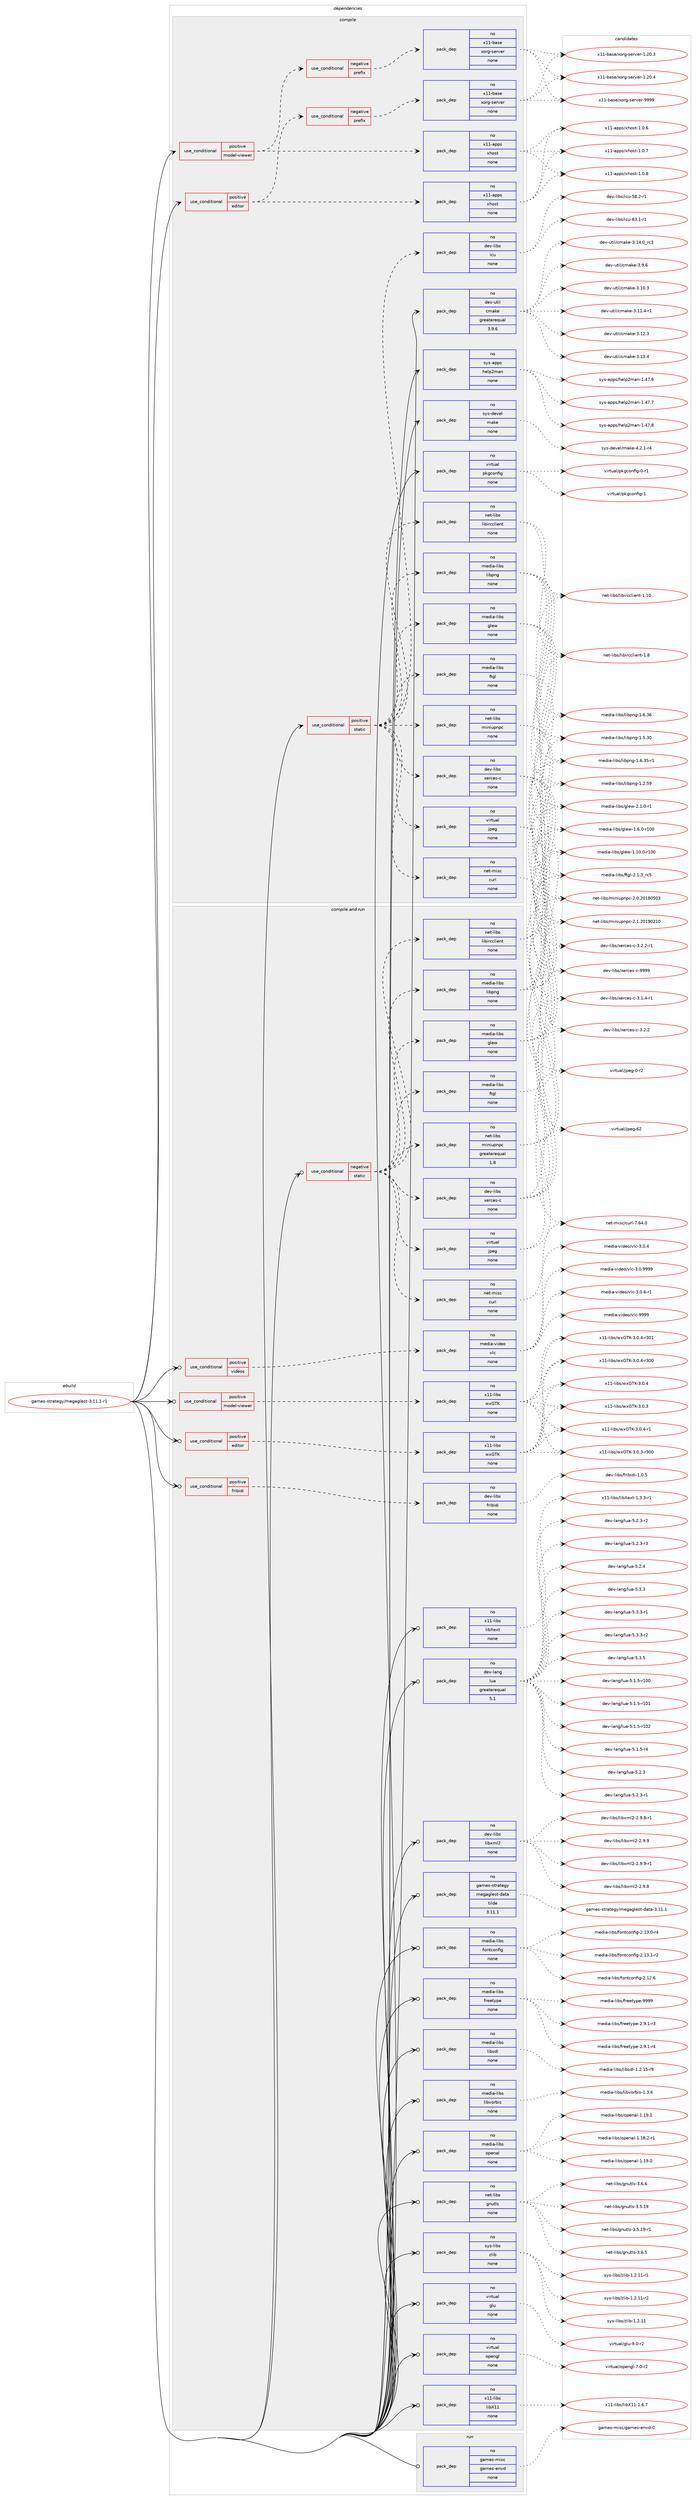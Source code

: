 digraph prolog {

# *************
# Graph options
# *************

newrank=true;
concentrate=true;
compound=true;
graph [rankdir=LR,fontname=Helvetica,fontsize=10,ranksep=1.5];#, ranksep=2.5, nodesep=0.2];
edge  [arrowhead=vee];
node  [fontname=Helvetica,fontsize=10];

# **********
# The ebuild
# **********

subgraph cluster_leftcol {
color=gray;
rank=same;
label=<<i>ebuild</i>>;
id [label="games-strategy/megaglest-3.11.1-r1", color=red, width=4, href="../games-strategy/megaglest-3.11.1-r1.svg"];
}

# ****************
# The dependencies
# ****************

subgraph cluster_midcol {
color=gray;
label=<<i>dependencies</i>>;
subgraph cluster_compile {
fillcolor="#eeeeee";
style=filled;
label=<<i>compile</i>>;
subgraph cond427235 {
dependency1561581 [label=<<TABLE BORDER="0" CELLBORDER="1" CELLSPACING="0" CELLPADDING="4"><TR><TD ROWSPAN="3" CELLPADDING="10">use_conditional</TD></TR><TR><TD>positive</TD></TR><TR><TD>editor</TD></TR></TABLE>>, shape=none, color=red];
subgraph cond427236 {
dependency1561582 [label=<<TABLE BORDER="0" CELLBORDER="1" CELLSPACING="0" CELLPADDING="4"><TR><TD ROWSPAN="3" CELLPADDING="10">use_conditional</TD></TR><TR><TD>negative</TD></TR><TR><TD>prefix</TD></TR></TABLE>>, shape=none, color=red];
subgraph pack1110245 {
dependency1561583 [label=<<TABLE BORDER="0" CELLBORDER="1" CELLSPACING="0" CELLPADDING="4" WIDTH="220"><TR><TD ROWSPAN="6" CELLPADDING="30">pack_dep</TD></TR><TR><TD WIDTH="110">no</TD></TR><TR><TD>x11-base</TD></TR><TR><TD>xorg-server</TD></TR><TR><TD>none</TD></TR><TR><TD></TD></TR></TABLE>>, shape=none, color=blue];
}
dependency1561582:e -> dependency1561583:w [weight=20,style="dashed",arrowhead="vee"];
}
dependency1561581:e -> dependency1561582:w [weight=20,style="dashed",arrowhead="vee"];
subgraph pack1110246 {
dependency1561584 [label=<<TABLE BORDER="0" CELLBORDER="1" CELLSPACING="0" CELLPADDING="4" WIDTH="220"><TR><TD ROWSPAN="6" CELLPADDING="30">pack_dep</TD></TR><TR><TD WIDTH="110">no</TD></TR><TR><TD>x11-apps</TD></TR><TR><TD>xhost</TD></TR><TR><TD>none</TD></TR><TR><TD></TD></TR></TABLE>>, shape=none, color=blue];
}
dependency1561581:e -> dependency1561584:w [weight=20,style="dashed",arrowhead="vee"];
}
id:e -> dependency1561581:w [weight=20,style="solid",arrowhead="vee"];
subgraph cond427237 {
dependency1561585 [label=<<TABLE BORDER="0" CELLBORDER="1" CELLSPACING="0" CELLPADDING="4"><TR><TD ROWSPAN="3" CELLPADDING="10">use_conditional</TD></TR><TR><TD>positive</TD></TR><TR><TD>model-viewer</TD></TR></TABLE>>, shape=none, color=red];
subgraph cond427238 {
dependency1561586 [label=<<TABLE BORDER="0" CELLBORDER="1" CELLSPACING="0" CELLPADDING="4"><TR><TD ROWSPAN="3" CELLPADDING="10">use_conditional</TD></TR><TR><TD>negative</TD></TR><TR><TD>prefix</TD></TR></TABLE>>, shape=none, color=red];
subgraph pack1110247 {
dependency1561587 [label=<<TABLE BORDER="0" CELLBORDER="1" CELLSPACING="0" CELLPADDING="4" WIDTH="220"><TR><TD ROWSPAN="6" CELLPADDING="30">pack_dep</TD></TR><TR><TD WIDTH="110">no</TD></TR><TR><TD>x11-base</TD></TR><TR><TD>xorg-server</TD></TR><TR><TD>none</TD></TR><TR><TD></TD></TR></TABLE>>, shape=none, color=blue];
}
dependency1561586:e -> dependency1561587:w [weight=20,style="dashed",arrowhead="vee"];
}
dependency1561585:e -> dependency1561586:w [weight=20,style="dashed",arrowhead="vee"];
subgraph pack1110248 {
dependency1561588 [label=<<TABLE BORDER="0" CELLBORDER="1" CELLSPACING="0" CELLPADDING="4" WIDTH="220"><TR><TD ROWSPAN="6" CELLPADDING="30">pack_dep</TD></TR><TR><TD WIDTH="110">no</TD></TR><TR><TD>x11-apps</TD></TR><TR><TD>xhost</TD></TR><TR><TD>none</TD></TR><TR><TD></TD></TR></TABLE>>, shape=none, color=blue];
}
dependency1561585:e -> dependency1561588:w [weight=20,style="dashed",arrowhead="vee"];
}
id:e -> dependency1561585:w [weight=20,style="solid",arrowhead="vee"];
subgraph cond427239 {
dependency1561589 [label=<<TABLE BORDER="0" CELLBORDER="1" CELLSPACING="0" CELLPADDING="4"><TR><TD ROWSPAN="3" CELLPADDING="10">use_conditional</TD></TR><TR><TD>positive</TD></TR><TR><TD>static</TD></TR></TABLE>>, shape=none, color=red];
subgraph pack1110249 {
dependency1561590 [label=<<TABLE BORDER="0" CELLBORDER="1" CELLSPACING="0" CELLPADDING="4" WIDTH="220"><TR><TD ROWSPAN="6" CELLPADDING="30">pack_dep</TD></TR><TR><TD WIDTH="110">no</TD></TR><TR><TD>dev-libs</TD></TR><TR><TD>icu</TD></TR><TR><TD>none</TD></TR><TR><TD></TD></TR></TABLE>>, shape=none, color=blue];
}
dependency1561589:e -> dependency1561590:w [weight=20,style="dashed",arrowhead="vee"];
subgraph pack1110250 {
dependency1561591 [label=<<TABLE BORDER="0" CELLBORDER="1" CELLSPACING="0" CELLPADDING="4" WIDTH="220"><TR><TD ROWSPAN="6" CELLPADDING="30">pack_dep</TD></TR><TR><TD WIDTH="110">no</TD></TR><TR><TD>dev-libs</TD></TR><TR><TD>xerces-c</TD></TR><TR><TD>none</TD></TR><TR><TD></TD></TR></TABLE>>, shape=none, color=blue];
}
dependency1561589:e -> dependency1561591:w [weight=20,style="dashed",arrowhead="vee"];
subgraph pack1110251 {
dependency1561592 [label=<<TABLE BORDER="0" CELLBORDER="1" CELLSPACING="0" CELLPADDING="4" WIDTH="220"><TR><TD ROWSPAN="6" CELLPADDING="30">pack_dep</TD></TR><TR><TD WIDTH="110">no</TD></TR><TR><TD>media-libs</TD></TR><TR><TD>ftgl</TD></TR><TR><TD>none</TD></TR><TR><TD></TD></TR></TABLE>>, shape=none, color=blue];
}
dependency1561589:e -> dependency1561592:w [weight=20,style="dashed",arrowhead="vee"];
subgraph pack1110252 {
dependency1561593 [label=<<TABLE BORDER="0" CELLBORDER="1" CELLSPACING="0" CELLPADDING="4" WIDTH="220"><TR><TD ROWSPAN="6" CELLPADDING="30">pack_dep</TD></TR><TR><TD WIDTH="110">no</TD></TR><TR><TD>media-libs</TD></TR><TR><TD>glew</TD></TR><TR><TD>none</TD></TR><TR><TD></TD></TR></TABLE>>, shape=none, color=blue];
}
dependency1561589:e -> dependency1561593:w [weight=20,style="dashed",arrowhead="vee"];
subgraph pack1110253 {
dependency1561594 [label=<<TABLE BORDER="0" CELLBORDER="1" CELLSPACING="0" CELLPADDING="4" WIDTH="220"><TR><TD ROWSPAN="6" CELLPADDING="30">pack_dep</TD></TR><TR><TD WIDTH="110">no</TD></TR><TR><TD>media-libs</TD></TR><TR><TD>libpng</TD></TR><TR><TD>none</TD></TR><TR><TD></TD></TR></TABLE>>, shape=none, color=blue];
}
dependency1561589:e -> dependency1561594:w [weight=20,style="dashed",arrowhead="vee"];
subgraph pack1110254 {
dependency1561595 [label=<<TABLE BORDER="0" CELLBORDER="1" CELLSPACING="0" CELLPADDING="4" WIDTH="220"><TR><TD ROWSPAN="6" CELLPADDING="30">pack_dep</TD></TR><TR><TD WIDTH="110">no</TD></TR><TR><TD>net-libs</TD></TR><TR><TD>libircclient</TD></TR><TR><TD>none</TD></TR><TR><TD></TD></TR></TABLE>>, shape=none, color=blue];
}
dependency1561589:e -> dependency1561595:w [weight=20,style="dashed",arrowhead="vee"];
subgraph pack1110255 {
dependency1561596 [label=<<TABLE BORDER="0" CELLBORDER="1" CELLSPACING="0" CELLPADDING="4" WIDTH="220"><TR><TD ROWSPAN="6" CELLPADDING="30">pack_dep</TD></TR><TR><TD WIDTH="110">no</TD></TR><TR><TD>net-libs</TD></TR><TR><TD>miniupnpc</TD></TR><TR><TD>none</TD></TR><TR><TD></TD></TR></TABLE>>, shape=none, color=blue];
}
dependency1561589:e -> dependency1561596:w [weight=20,style="dashed",arrowhead="vee"];
subgraph pack1110256 {
dependency1561597 [label=<<TABLE BORDER="0" CELLBORDER="1" CELLSPACING="0" CELLPADDING="4" WIDTH="220"><TR><TD ROWSPAN="6" CELLPADDING="30">pack_dep</TD></TR><TR><TD WIDTH="110">no</TD></TR><TR><TD>net-misc</TD></TR><TR><TD>curl</TD></TR><TR><TD>none</TD></TR><TR><TD></TD></TR></TABLE>>, shape=none, color=blue];
}
dependency1561589:e -> dependency1561597:w [weight=20,style="dashed",arrowhead="vee"];
subgraph pack1110257 {
dependency1561598 [label=<<TABLE BORDER="0" CELLBORDER="1" CELLSPACING="0" CELLPADDING="4" WIDTH="220"><TR><TD ROWSPAN="6" CELLPADDING="30">pack_dep</TD></TR><TR><TD WIDTH="110">no</TD></TR><TR><TD>virtual</TD></TR><TR><TD>jpeg</TD></TR><TR><TD>none</TD></TR><TR><TD></TD></TR></TABLE>>, shape=none, color=blue];
}
dependency1561589:e -> dependency1561598:w [weight=20,style="dashed",arrowhead="vee"];
}
id:e -> dependency1561589:w [weight=20,style="solid",arrowhead="vee"];
subgraph pack1110258 {
dependency1561599 [label=<<TABLE BORDER="0" CELLBORDER="1" CELLSPACING="0" CELLPADDING="4" WIDTH="220"><TR><TD ROWSPAN="6" CELLPADDING="30">pack_dep</TD></TR><TR><TD WIDTH="110">no</TD></TR><TR><TD>dev-util</TD></TR><TR><TD>cmake</TD></TR><TR><TD>greaterequal</TD></TR><TR><TD>3.9.6</TD></TR></TABLE>>, shape=none, color=blue];
}
id:e -> dependency1561599:w [weight=20,style="solid",arrowhead="vee"];
subgraph pack1110259 {
dependency1561600 [label=<<TABLE BORDER="0" CELLBORDER="1" CELLSPACING="0" CELLPADDING="4" WIDTH="220"><TR><TD ROWSPAN="6" CELLPADDING="30">pack_dep</TD></TR><TR><TD WIDTH="110">no</TD></TR><TR><TD>sys-apps</TD></TR><TR><TD>help2man</TD></TR><TR><TD>none</TD></TR><TR><TD></TD></TR></TABLE>>, shape=none, color=blue];
}
id:e -> dependency1561600:w [weight=20,style="solid",arrowhead="vee"];
subgraph pack1110260 {
dependency1561601 [label=<<TABLE BORDER="0" CELLBORDER="1" CELLSPACING="0" CELLPADDING="4" WIDTH="220"><TR><TD ROWSPAN="6" CELLPADDING="30">pack_dep</TD></TR><TR><TD WIDTH="110">no</TD></TR><TR><TD>sys-devel</TD></TR><TR><TD>make</TD></TR><TR><TD>none</TD></TR><TR><TD></TD></TR></TABLE>>, shape=none, color=blue];
}
id:e -> dependency1561601:w [weight=20,style="solid",arrowhead="vee"];
subgraph pack1110261 {
dependency1561602 [label=<<TABLE BORDER="0" CELLBORDER="1" CELLSPACING="0" CELLPADDING="4" WIDTH="220"><TR><TD ROWSPAN="6" CELLPADDING="30">pack_dep</TD></TR><TR><TD WIDTH="110">no</TD></TR><TR><TD>virtual</TD></TR><TR><TD>pkgconfig</TD></TR><TR><TD>none</TD></TR><TR><TD></TD></TR></TABLE>>, shape=none, color=blue];
}
id:e -> dependency1561602:w [weight=20,style="solid",arrowhead="vee"];
}
subgraph cluster_compileandrun {
fillcolor="#eeeeee";
style=filled;
label=<<i>compile and run</i>>;
subgraph cond427240 {
dependency1561603 [label=<<TABLE BORDER="0" CELLBORDER="1" CELLSPACING="0" CELLPADDING="4"><TR><TD ROWSPAN="3" CELLPADDING="10">use_conditional</TD></TR><TR><TD>negative</TD></TR><TR><TD>static</TD></TR></TABLE>>, shape=none, color=red];
subgraph pack1110262 {
dependency1561604 [label=<<TABLE BORDER="0" CELLBORDER="1" CELLSPACING="0" CELLPADDING="4" WIDTH="220"><TR><TD ROWSPAN="6" CELLPADDING="30">pack_dep</TD></TR><TR><TD WIDTH="110">no</TD></TR><TR><TD>dev-libs</TD></TR><TR><TD>xerces-c</TD></TR><TR><TD>none</TD></TR><TR><TD></TD></TR></TABLE>>, shape=none, color=blue];
}
dependency1561603:e -> dependency1561604:w [weight=20,style="dashed",arrowhead="vee"];
subgraph pack1110263 {
dependency1561605 [label=<<TABLE BORDER="0" CELLBORDER="1" CELLSPACING="0" CELLPADDING="4" WIDTH="220"><TR><TD ROWSPAN="6" CELLPADDING="30">pack_dep</TD></TR><TR><TD WIDTH="110">no</TD></TR><TR><TD>media-libs</TD></TR><TR><TD>ftgl</TD></TR><TR><TD>none</TD></TR><TR><TD></TD></TR></TABLE>>, shape=none, color=blue];
}
dependency1561603:e -> dependency1561605:w [weight=20,style="dashed",arrowhead="vee"];
subgraph pack1110264 {
dependency1561606 [label=<<TABLE BORDER="0" CELLBORDER="1" CELLSPACING="0" CELLPADDING="4" WIDTH="220"><TR><TD ROWSPAN="6" CELLPADDING="30">pack_dep</TD></TR><TR><TD WIDTH="110">no</TD></TR><TR><TD>media-libs</TD></TR><TR><TD>glew</TD></TR><TR><TD>none</TD></TR><TR><TD></TD></TR></TABLE>>, shape=none, color=blue];
}
dependency1561603:e -> dependency1561606:w [weight=20,style="dashed",arrowhead="vee"];
subgraph pack1110265 {
dependency1561607 [label=<<TABLE BORDER="0" CELLBORDER="1" CELLSPACING="0" CELLPADDING="4" WIDTH="220"><TR><TD ROWSPAN="6" CELLPADDING="30">pack_dep</TD></TR><TR><TD WIDTH="110">no</TD></TR><TR><TD>media-libs</TD></TR><TR><TD>libpng</TD></TR><TR><TD>none</TD></TR><TR><TD></TD></TR></TABLE>>, shape=none, color=blue];
}
dependency1561603:e -> dependency1561607:w [weight=20,style="dashed",arrowhead="vee"];
subgraph pack1110266 {
dependency1561608 [label=<<TABLE BORDER="0" CELLBORDER="1" CELLSPACING="0" CELLPADDING="4" WIDTH="220"><TR><TD ROWSPAN="6" CELLPADDING="30">pack_dep</TD></TR><TR><TD WIDTH="110">no</TD></TR><TR><TD>net-libs</TD></TR><TR><TD>libircclient</TD></TR><TR><TD>none</TD></TR><TR><TD></TD></TR></TABLE>>, shape=none, color=blue];
}
dependency1561603:e -> dependency1561608:w [weight=20,style="dashed",arrowhead="vee"];
subgraph pack1110267 {
dependency1561609 [label=<<TABLE BORDER="0" CELLBORDER="1" CELLSPACING="0" CELLPADDING="4" WIDTH="220"><TR><TD ROWSPAN="6" CELLPADDING="30">pack_dep</TD></TR><TR><TD WIDTH="110">no</TD></TR><TR><TD>net-libs</TD></TR><TR><TD>miniupnpc</TD></TR><TR><TD>greaterequal</TD></TR><TR><TD>1.8</TD></TR></TABLE>>, shape=none, color=blue];
}
dependency1561603:e -> dependency1561609:w [weight=20,style="dashed",arrowhead="vee"];
subgraph pack1110268 {
dependency1561610 [label=<<TABLE BORDER="0" CELLBORDER="1" CELLSPACING="0" CELLPADDING="4" WIDTH="220"><TR><TD ROWSPAN="6" CELLPADDING="30">pack_dep</TD></TR><TR><TD WIDTH="110">no</TD></TR><TR><TD>net-misc</TD></TR><TR><TD>curl</TD></TR><TR><TD>none</TD></TR><TR><TD></TD></TR></TABLE>>, shape=none, color=blue];
}
dependency1561603:e -> dependency1561610:w [weight=20,style="dashed",arrowhead="vee"];
subgraph pack1110269 {
dependency1561611 [label=<<TABLE BORDER="0" CELLBORDER="1" CELLSPACING="0" CELLPADDING="4" WIDTH="220"><TR><TD ROWSPAN="6" CELLPADDING="30">pack_dep</TD></TR><TR><TD WIDTH="110">no</TD></TR><TR><TD>virtual</TD></TR><TR><TD>jpeg</TD></TR><TR><TD>none</TD></TR><TR><TD></TD></TR></TABLE>>, shape=none, color=blue];
}
dependency1561603:e -> dependency1561611:w [weight=20,style="dashed",arrowhead="vee"];
}
id:e -> dependency1561603:w [weight=20,style="solid",arrowhead="odotvee"];
subgraph cond427241 {
dependency1561612 [label=<<TABLE BORDER="0" CELLBORDER="1" CELLSPACING="0" CELLPADDING="4"><TR><TD ROWSPAN="3" CELLPADDING="10">use_conditional</TD></TR><TR><TD>positive</TD></TR><TR><TD>editor</TD></TR></TABLE>>, shape=none, color=red];
subgraph pack1110270 {
dependency1561613 [label=<<TABLE BORDER="0" CELLBORDER="1" CELLSPACING="0" CELLPADDING="4" WIDTH="220"><TR><TD ROWSPAN="6" CELLPADDING="30">pack_dep</TD></TR><TR><TD WIDTH="110">no</TD></TR><TR><TD>x11-libs</TD></TR><TR><TD>wxGTK</TD></TR><TR><TD>none</TD></TR><TR><TD></TD></TR></TABLE>>, shape=none, color=blue];
}
dependency1561612:e -> dependency1561613:w [weight=20,style="dashed",arrowhead="vee"];
}
id:e -> dependency1561612:w [weight=20,style="solid",arrowhead="odotvee"];
subgraph cond427242 {
dependency1561614 [label=<<TABLE BORDER="0" CELLBORDER="1" CELLSPACING="0" CELLPADDING="4"><TR><TD ROWSPAN="3" CELLPADDING="10">use_conditional</TD></TR><TR><TD>positive</TD></TR><TR><TD>fribidi</TD></TR></TABLE>>, shape=none, color=red];
subgraph pack1110271 {
dependency1561615 [label=<<TABLE BORDER="0" CELLBORDER="1" CELLSPACING="0" CELLPADDING="4" WIDTH="220"><TR><TD ROWSPAN="6" CELLPADDING="30">pack_dep</TD></TR><TR><TD WIDTH="110">no</TD></TR><TR><TD>dev-libs</TD></TR><TR><TD>fribidi</TD></TR><TR><TD>none</TD></TR><TR><TD></TD></TR></TABLE>>, shape=none, color=blue];
}
dependency1561614:e -> dependency1561615:w [weight=20,style="dashed",arrowhead="vee"];
}
id:e -> dependency1561614:w [weight=20,style="solid",arrowhead="odotvee"];
subgraph cond427243 {
dependency1561616 [label=<<TABLE BORDER="0" CELLBORDER="1" CELLSPACING="0" CELLPADDING="4"><TR><TD ROWSPAN="3" CELLPADDING="10">use_conditional</TD></TR><TR><TD>positive</TD></TR><TR><TD>model-viewer</TD></TR></TABLE>>, shape=none, color=red];
subgraph pack1110272 {
dependency1561617 [label=<<TABLE BORDER="0" CELLBORDER="1" CELLSPACING="0" CELLPADDING="4" WIDTH="220"><TR><TD ROWSPAN="6" CELLPADDING="30">pack_dep</TD></TR><TR><TD WIDTH="110">no</TD></TR><TR><TD>x11-libs</TD></TR><TR><TD>wxGTK</TD></TR><TR><TD>none</TD></TR><TR><TD></TD></TR></TABLE>>, shape=none, color=blue];
}
dependency1561616:e -> dependency1561617:w [weight=20,style="dashed",arrowhead="vee"];
}
id:e -> dependency1561616:w [weight=20,style="solid",arrowhead="odotvee"];
subgraph cond427244 {
dependency1561618 [label=<<TABLE BORDER="0" CELLBORDER="1" CELLSPACING="0" CELLPADDING="4"><TR><TD ROWSPAN="3" CELLPADDING="10">use_conditional</TD></TR><TR><TD>positive</TD></TR><TR><TD>videos</TD></TR></TABLE>>, shape=none, color=red];
subgraph pack1110273 {
dependency1561619 [label=<<TABLE BORDER="0" CELLBORDER="1" CELLSPACING="0" CELLPADDING="4" WIDTH="220"><TR><TD ROWSPAN="6" CELLPADDING="30">pack_dep</TD></TR><TR><TD WIDTH="110">no</TD></TR><TR><TD>media-video</TD></TR><TR><TD>vlc</TD></TR><TR><TD>none</TD></TR><TR><TD></TD></TR></TABLE>>, shape=none, color=blue];
}
dependency1561618:e -> dependency1561619:w [weight=20,style="dashed",arrowhead="vee"];
}
id:e -> dependency1561618:w [weight=20,style="solid",arrowhead="odotvee"];
subgraph pack1110274 {
dependency1561620 [label=<<TABLE BORDER="0" CELLBORDER="1" CELLSPACING="0" CELLPADDING="4" WIDTH="220"><TR><TD ROWSPAN="6" CELLPADDING="30">pack_dep</TD></TR><TR><TD WIDTH="110">no</TD></TR><TR><TD>dev-lang</TD></TR><TR><TD>lua</TD></TR><TR><TD>greaterequal</TD></TR><TR><TD>5.1</TD></TR></TABLE>>, shape=none, color=blue];
}
id:e -> dependency1561620:w [weight=20,style="solid",arrowhead="odotvee"];
subgraph pack1110275 {
dependency1561621 [label=<<TABLE BORDER="0" CELLBORDER="1" CELLSPACING="0" CELLPADDING="4" WIDTH="220"><TR><TD ROWSPAN="6" CELLPADDING="30">pack_dep</TD></TR><TR><TD WIDTH="110">no</TD></TR><TR><TD>dev-libs</TD></TR><TR><TD>libxml2</TD></TR><TR><TD>none</TD></TR><TR><TD></TD></TR></TABLE>>, shape=none, color=blue];
}
id:e -> dependency1561621:w [weight=20,style="solid",arrowhead="odotvee"];
subgraph pack1110276 {
dependency1561622 [label=<<TABLE BORDER="0" CELLBORDER="1" CELLSPACING="0" CELLPADDING="4" WIDTH="220"><TR><TD ROWSPAN="6" CELLPADDING="30">pack_dep</TD></TR><TR><TD WIDTH="110">no</TD></TR><TR><TD>games-strategy</TD></TR><TR><TD>megaglest-data</TD></TR><TR><TD>tilde</TD></TR><TR><TD>3.11.1</TD></TR></TABLE>>, shape=none, color=blue];
}
id:e -> dependency1561622:w [weight=20,style="solid",arrowhead="odotvee"];
subgraph pack1110277 {
dependency1561623 [label=<<TABLE BORDER="0" CELLBORDER="1" CELLSPACING="0" CELLPADDING="4" WIDTH="220"><TR><TD ROWSPAN="6" CELLPADDING="30">pack_dep</TD></TR><TR><TD WIDTH="110">no</TD></TR><TR><TD>media-libs</TD></TR><TR><TD>fontconfig</TD></TR><TR><TD>none</TD></TR><TR><TD></TD></TR></TABLE>>, shape=none, color=blue];
}
id:e -> dependency1561623:w [weight=20,style="solid",arrowhead="odotvee"];
subgraph pack1110278 {
dependency1561624 [label=<<TABLE BORDER="0" CELLBORDER="1" CELLSPACING="0" CELLPADDING="4" WIDTH="220"><TR><TD ROWSPAN="6" CELLPADDING="30">pack_dep</TD></TR><TR><TD WIDTH="110">no</TD></TR><TR><TD>media-libs</TD></TR><TR><TD>freetype</TD></TR><TR><TD>none</TD></TR><TR><TD></TD></TR></TABLE>>, shape=none, color=blue];
}
id:e -> dependency1561624:w [weight=20,style="solid",arrowhead="odotvee"];
subgraph pack1110279 {
dependency1561625 [label=<<TABLE BORDER="0" CELLBORDER="1" CELLSPACING="0" CELLPADDING="4" WIDTH="220"><TR><TD ROWSPAN="6" CELLPADDING="30">pack_dep</TD></TR><TR><TD WIDTH="110">no</TD></TR><TR><TD>media-libs</TD></TR><TR><TD>libsdl</TD></TR><TR><TD>none</TD></TR><TR><TD></TD></TR></TABLE>>, shape=none, color=blue];
}
id:e -> dependency1561625:w [weight=20,style="solid",arrowhead="odotvee"];
subgraph pack1110280 {
dependency1561626 [label=<<TABLE BORDER="0" CELLBORDER="1" CELLSPACING="0" CELLPADDING="4" WIDTH="220"><TR><TD ROWSPAN="6" CELLPADDING="30">pack_dep</TD></TR><TR><TD WIDTH="110">no</TD></TR><TR><TD>media-libs</TD></TR><TR><TD>libvorbis</TD></TR><TR><TD>none</TD></TR><TR><TD></TD></TR></TABLE>>, shape=none, color=blue];
}
id:e -> dependency1561626:w [weight=20,style="solid",arrowhead="odotvee"];
subgraph pack1110281 {
dependency1561627 [label=<<TABLE BORDER="0" CELLBORDER="1" CELLSPACING="0" CELLPADDING="4" WIDTH="220"><TR><TD ROWSPAN="6" CELLPADDING="30">pack_dep</TD></TR><TR><TD WIDTH="110">no</TD></TR><TR><TD>media-libs</TD></TR><TR><TD>openal</TD></TR><TR><TD>none</TD></TR><TR><TD></TD></TR></TABLE>>, shape=none, color=blue];
}
id:e -> dependency1561627:w [weight=20,style="solid",arrowhead="odotvee"];
subgraph pack1110282 {
dependency1561628 [label=<<TABLE BORDER="0" CELLBORDER="1" CELLSPACING="0" CELLPADDING="4" WIDTH="220"><TR><TD ROWSPAN="6" CELLPADDING="30">pack_dep</TD></TR><TR><TD WIDTH="110">no</TD></TR><TR><TD>net-libs</TD></TR><TR><TD>gnutls</TD></TR><TR><TD>none</TD></TR><TR><TD></TD></TR></TABLE>>, shape=none, color=blue];
}
id:e -> dependency1561628:w [weight=20,style="solid",arrowhead="odotvee"];
subgraph pack1110283 {
dependency1561629 [label=<<TABLE BORDER="0" CELLBORDER="1" CELLSPACING="0" CELLPADDING="4" WIDTH="220"><TR><TD ROWSPAN="6" CELLPADDING="30">pack_dep</TD></TR><TR><TD WIDTH="110">no</TD></TR><TR><TD>sys-libs</TD></TR><TR><TD>zlib</TD></TR><TR><TD>none</TD></TR><TR><TD></TD></TR></TABLE>>, shape=none, color=blue];
}
id:e -> dependency1561629:w [weight=20,style="solid",arrowhead="odotvee"];
subgraph pack1110284 {
dependency1561630 [label=<<TABLE BORDER="0" CELLBORDER="1" CELLSPACING="0" CELLPADDING="4" WIDTH="220"><TR><TD ROWSPAN="6" CELLPADDING="30">pack_dep</TD></TR><TR><TD WIDTH="110">no</TD></TR><TR><TD>virtual</TD></TR><TR><TD>glu</TD></TR><TR><TD>none</TD></TR><TR><TD></TD></TR></TABLE>>, shape=none, color=blue];
}
id:e -> dependency1561630:w [weight=20,style="solid",arrowhead="odotvee"];
subgraph pack1110285 {
dependency1561631 [label=<<TABLE BORDER="0" CELLBORDER="1" CELLSPACING="0" CELLPADDING="4" WIDTH="220"><TR><TD ROWSPAN="6" CELLPADDING="30">pack_dep</TD></TR><TR><TD WIDTH="110">no</TD></TR><TR><TD>virtual</TD></TR><TR><TD>opengl</TD></TR><TR><TD>none</TD></TR><TR><TD></TD></TR></TABLE>>, shape=none, color=blue];
}
id:e -> dependency1561631:w [weight=20,style="solid",arrowhead="odotvee"];
subgraph pack1110286 {
dependency1561632 [label=<<TABLE BORDER="0" CELLBORDER="1" CELLSPACING="0" CELLPADDING="4" WIDTH="220"><TR><TD ROWSPAN="6" CELLPADDING="30">pack_dep</TD></TR><TR><TD WIDTH="110">no</TD></TR><TR><TD>x11-libs</TD></TR><TR><TD>libX11</TD></TR><TR><TD>none</TD></TR><TR><TD></TD></TR></TABLE>>, shape=none, color=blue];
}
id:e -> dependency1561632:w [weight=20,style="solid",arrowhead="odotvee"];
subgraph pack1110287 {
dependency1561633 [label=<<TABLE BORDER="0" CELLBORDER="1" CELLSPACING="0" CELLPADDING="4" WIDTH="220"><TR><TD ROWSPAN="6" CELLPADDING="30">pack_dep</TD></TR><TR><TD WIDTH="110">no</TD></TR><TR><TD>x11-libs</TD></TR><TR><TD>libXext</TD></TR><TR><TD>none</TD></TR><TR><TD></TD></TR></TABLE>>, shape=none, color=blue];
}
id:e -> dependency1561633:w [weight=20,style="solid",arrowhead="odotvee"];
}
subgraph cluster_run {
fillcolor="#eeeeee";
style=filled;
label=<<i>run</i>>;
subgraph pack1110288 {
dependency1561634 [label=<<TABLE BORDER="0" CELLBORDER="1" CELLSPACING="0" CELLPADDING="4" WIDTH="220"><TR><TD ROWSPAN="6" CELLPADDING="30">pack_dep</TD></TR><TR><TD WIDTH="110">no</TD></TR><TR><TD>games-misc</TD></TR><TR><TD>games-envd</TD></TR><TR><TD>none</TD></TR><TR><TD></TD></TR></TABLE>>, shape=none, color=blue];
}
id:e -> dependency1561634:w [weight=20,style="solid",arrowhead="odot"];
}
}

# **************
# The candidates
# **************

subgraph cluster_choices {
rank=same;
color=gray;
label=<<i>candidates</i>>;

subgraph choice1110245 {
color=black;
nodesep=1;
choice1204949459897115101471201111141034511510111411810111445494650484651 [label="x11-base/xorg-server-1.20.3", color=red, width=4,href="../x11-base/xorg-server-1.20.3.svg"];
choice1204949459897115101471201111141034511510111411810111445494650484652 [label="x11-base/xorg-server-1.20.4", color=red, width=4,href="../x11-base/xorg-server-1.20.4.svg"];
choice120494945989711510147120111114103451151011141181011144557575757 [label="x11-base/xorg-server-9999", color=red, width=4,href="../x11-base/xorg-server-9999.svg"];
dependency1561583:e -> choice1204949459897115101471201111141034511510111411810111445494650484651:w [style=dotted,weight="100"];
dependency1561583:e -> choice1204949459897115101471201111141034511510111411810111445494650484652:w [style=dotted,weight="100"];
dependency1561583:e -> choice120494945989711510147120111114103451151011141181011144557575757:w [style=dotted,weight="100"];
}
subgraph choice1110246 {
color=black;
nodesep=1;
choice1204949459711211211547120104111115116454946484654 [label="x11-apps/xhost-1.0.6", color=red, width=4,href="../x11-apps/xhost-1.0.6.svg"];
choice1204949459711211211547120104111115116454946484655 [label="x11-apps/xhost-1.0.7", color=red, width=4,href="../x11-apps/xhost-1.0.7.svg"];
choice1204949459711211211547120104111115116454946484656 [label="x11-apps/xhost-1.0.8", color=red, width=4,href="../x11-apps/xhost-1.0.8.svg"];
dependency1561584:e -> choice1204949459711211211547120104111115116454946484654:w [style=dotted,weight="100"];
dependency1561584:e -> choice1204949459711211211547120104111115116454946484655:w [style=dotted,weight="100"];
dependency1561584:e -> choice1204949459711211211547120104111115116454946484656:w [style=dotted,weight="100"];
}
subgraph choice1110247 {
color=black;
nodesep=1;
choice1204949459897115101471201111141034511510111411810111445494650484651 [label="x11-base/xorg-server-1.20.3", color=red, width=4,href="../x11-base/xorg-server-1.20.3.svg"];
choice1204949459897115101471201111141034511510111411810111445494650484652 [label="x11-base/xorg-server-1.20.4", color=red, width=4,href="../x11-base/xorg-server-1.20.4.svg"];
choice120494945989711510147120111114103451151011141181011144557575757 [label="x11-base/xorg-server-9999", color=red, width=4,href="../x11-base/xorg-server-9999.svg"];
dependency1561587:e -> choice1204949459897115101471201111141034511510111411810111445494650484651:w [style=dotted,weight="100"];
dependency1561587:e -> choice1204949459897115101471201111141034511510111411810111445494650484652:w [style=dotted,weight="100"];
dependency1561587:e -> choice120494945989711510147120111114103451151011141181011144557575757:w [style=dotted,weight="100"];
}
subgraph choice1110248 {
color=black;
nodesep=1;
choice1204949459711211211547120104111115116454946484654 [label="x11-apps/xhost-1.0.6", color=red, width=4,href="../x11-apps/xhost-1.0.6.svg"];
choice1204949459711211211547120104111115116454946484655 [label="x11-apps/xhost-1.0.7", color=red, width=4,href="../x11-apps/xhost-1.0.7.svg"];
choice1204949459711211211547120104111115116454946484656 [label="x11-apps/xhost-1.0.8", color=red, width=4,href="../x11-apps/xhost-1.0.8.svg"];
dependency1561588:e -> choice1204949459711211211547120104111115116454946484654:w [style=dotted,weight="100"];
dependency1561588:e -> choice1204949459711211211547120104111115116454946484655:w [style=dotted,weight="100"];
dependency1561588:e -> choice1204949459711211211547120104111115116454946484656:w [style=dotted,weight="100"];
}
subgraph choice1110249 {
color=black;
nodesep=1;
choice1001011184510810598115471059911745535646504511449 [label="dev-libs/icu-58.2-r1", color=red, width=4,href="../dev-libs/icu-58.2-r1.svg"];
choice1001011184510810598115471059911745545146494511449 [label="dev-libs/icu-63.1-r1", color=red, width=4,href="../dev-libs/icu-63.1-r1.svg"];
dependency1561590:e -> choice1001011184510810598115471059911745535646504511449:w [style=dotted,weight="100"];
dependency1561590:e -> choice1001011184510810598115471059911745545146494511449:w [style=dotted,weight="100"];
}
subgraph choice1110250 {
color=black;
nodesep=1;
choice1001011184510810598115471201011149910111545994551464946524511449 [label="dev-libs/xerces-c-3.1.4-r1", color=red, width=4,href="../dev-libs/xerces-c-3.1.4-r1.svg"];
choice100101118451081059811547120101114991011154599455146504650 [label="dev-libs/xerces-c-3.2.2", color=red, width=4,href="../dev-libs/xerces-c-3.2.2.svg"];
choice1001011184510810598115471201011149910111545994551465046504511449 [label="dev-libs/xerces-c-3.2.2-r1", color=red, width=4,href="../dev-libs/xerces-c-3.2.2-r1.svg"];
choice1001011184510810598115471201011149910111545994557575757 [label="dev-libs/xerces-c-9999", color=red, width=4,href="../dev-libs/xerces-c-9999.svg"];
dependency1561591:e -> choice1001011184510810598115471201011149910111545994551464946524511449:w [style=dotted,weight="100"];
dependency1561591:e -> choice100101118451081059811547120101114991011154599455146504650:w [style=dotted,weight="100"];
dependency1561591:e -> choice1001011184510810598115471201011149910111545994551465046504511449:w [style=dotted,weight="100"];
dependency1561591:e -> choice1001011184510810598115471201011149910111545994557575757:w [style=dotted,weight="100"];
}
subgraph choice1110251 {
color=black;
nodesep=1;
choice10910110010597451081059811547102116103108455046494651951149953 [label="media-libs/ftgl-2.1.3_rc5", color=red, width=4,href="../media-libs/ftgl-2.1.3_rc5.svg"];
dependency1561592:e -> choice10910110010597451081059811547102116103108455046494651951149953:w [style=dotted,weight="100"];
}
subgraph choice1110252 {
color=black;
nodesep=1;
choice109101100105974510810598115471031081011194549464948464845114494848 [label="media-libs/glew-1.10.0-r100", color=red, width=4,href="../media-libs/glew-1.10.0-r100.svg"];
choice1091011001059745108105981154710310810111945494654464845114494848 [label="media-libs/glew-1.6.0-r100", color=red, width=4,href="../media-libs/glew-1.6.0-r100.svg"];
choice109101100105974510810598115471031081011194550464946484511449 [label="media-libs/glew-2.1.0-r1", color=red, width=4,href="../media-libs/glew-2.1.0-r1.svg"];
dependency1561593:e -> choice109101100105974510810598115471031081011194549464948464845114494848:w [style=dotted,weight="100"];
dependency1561593:e -> choice1091011001059745108105981154710310810111945494654464845114494848:w [style=dotted,weight="100"];
dependency1561593:e -> choice109101100105974510810598115471031081011194550464946484511449:w [style=dotted,weight="100"];
}
subgraph choice1110253 {
color=black;
nodesep=1;
choice109101100105974510810598115471081059811211010345494650465357 [label="media-libs/libpng-1.2.59", color=red, width=4,href="../media-libs/libpng-1.2.59.svg"];
choice109101100105974510810598115471081059811211010345494653465148 [label="media-libs/libpng-1.5.30", color=red, width=4,href="../media-libs/libpng-1.5.30.svg"];
choice1091011001059745108105981154710810598112110103454946544651534511449 [label="media-libs/libpng-1.6.35-r1", color=red, width=4,href="../media-libs/libpng-1.6.35-r1.svg"];
choice109101100105974510810598115471081059811211010345494654465154 [label="media-libs/libpng-1.6.36", color=red, width=4,href="../media-libs/libpng-1.6.36.svg"];
dependency1561594:e -> choice109101100105974510810598115471081059811211010345494650465357:w [style=dotted,weight="100"];
dependency1561594:e -> choice109101100105974510810598115471081059811211010345494653465148:w [style=dotted,weight="100"];
dependency1561594:e -> choice1091011001059745108105981154710810598112110103454946544651534511449:w [style=dotted,weight="100"];
dependency1561594:e -> choice109101100105974510810598115471081059811211010345494654465154:w [style=dotted,weight="100"];
}
subgraph choice1110254 {
color=black;
nodesep=1;
choice1101011164510810598115471081059810511499991081051011101164549464948 [label="net-libs/libircclient-1.10", color=red, width=4,href="../net-libs/libircclient-1.10.svg"];
choice11010111645108105981154710810598105114999910810510111011645494656 [label="net-libs/libircclient-1.8", color=red, width=4,href="../net-libs/libircclient-1.8.svg"];
dependency1561595:e -> choice1101011164510810598115471081059810511499991081051011101164549464948:w [style=dotted,weight="100"];
dependency1561595:e -> choice11010111645108105981154710810598105114999910810510111011645494656:w [style=dotted,weight="100"];
}
subgraph choice1110255 {
color=black;
nodesep=1;
choice1101011164510810598115471091051101051171121101129945504648465048495648534851 [label="net-libs/miniupnpc-2.0.20180503", color=red, width=4,href="../net-libs/miniupnpc-2.0.20180503.svg"];
choice1101011164510810598115471091051101051171121101129945504649465048495748504948 [label="net-libs/miniupnpc-2.1.20190210", color=red, width=4,href="../net-libs/miniupnpc-2.1.20190210.svg"];
dependency1561596:e -> choice1101011164510810598115471091051101051171121101129945504648465048495648534851:w [style=dotted,weight="100"];
dependency1561596:e -> choice1101011164510810598115471091051101051171121101129945504649465048495748504948:w [style=dotted,weight="100"];
}
subgraph choice1110256 {
color=black;
nodesep=1;
choice1101011164510910511599479911711410845554654524648 [label="net-misc/curl-7.64.0", color=red, width=4,href="../net-misc/curl-7.64.0.svg"];
dependency1561597:e -> choice1101011164510910511599479911711410845554654524648:w [style=dotted,weight="100"];
}
subgraph choice1110257 {
color=black;
nodesep=1;
choice118105114116117971084710611210110345484511450 [label="virtual/jpeg-0-r2", color=red, width=4,href="../virtual/jpeg-0-r2.svg"];
choice1181051141161179710847106112101103455450 [label="virtual/jpeg-62", color=red, width=4,href="../virtual/jpeg-62.svg"];
dependency1561598:e -> choice118105114116117971084710611210110345484511450:w [style=dotted,weight="100"];
dependency1561598:e -> choice1181051141161179710847106112101103455450:w [style=dotted,weight="100"];
}
subgraph choice1110258 {
color=black;
nodesep=1;
choice1001011184511711610510847991099710710145514649484651 [label="dev-util/cmake-3.10.3", color=red, width=4,href="../dev-util/cmake-3.10.3.svg"];
choice10010111845117116105108479910997107101455146494946524511449 [label="dev-util/cmake-3.11.4-r1", color=red, width=4,href="../dev-util/cmake-3.11.4-r1.svg"];
choice1001011184511711610510847991099710710145514649504651 [label="dev-util/cmake-3.12.3", color=red, width=4,href="../dev-util/cmake-3.12.3.svg"];
choice1001011184511711610510847991099710710145514649514652 [label="dev-util/cmake-3.13.4", color=red, width=4,href="../dev-util/cmake-3.13.4.svg"];
choice1001011184511711610510847991099710710145514649524648951149951 [label="dev-util/cmake-3.14.0_rc3", color=red, width=4,href="../dev-util/cmake-3.14.0_rc3.svg"];
choice10010111845117116105108479910997107101455146574654 [label="dev-util/cmake-3.9.6", color=red, width=4,href="../dev-util/cmake-3.9.6.svg"];
dependency1561599:e -> choice1001011184511711610510847991099710710145514649484651:w [style=dotted,weight="100"];
dependency1561599:e -> choice10010111845117116105108479910997107101455146494946524511449:w [style=dotted,weight="100"];
dependency1561599:e -> choice1001011184511711610510847991099710710145514649504651:w [style=dotted,weight="100"];
dependency1561599:e -> choice1001011184511711610510847991099710710145514649514652:w [style=dotted,weight="100"];
dependency1561599:e -> choice1001011184511711610510847991099710710145514649524648951149951:w [style=dotted,weight="100"];
dependency1561599:e -> choice10010111845117116105108479910997107101455146574654:w [style=dotted,weight="100"];
}
subgraph choice1110259 {
color=black;
nodesep=1;
choice115121115459711211211547104101108112501099711045494652554654 [label="sys-apps/help2man-1.47.6", color=red, width=4,href="../sys-apps/help2man-1.47.6.svg"];
choice115121115459711211211547104101108112501099711045494652554655 [label="sys-apps/help2man-1.47.7", color=red, width=4,href="../sys-apps/help2man-1.47.7.svg"];
choice115121115459711211211547104101108112501099711045494652554656 [label="sys-apps/help2man-1.47.8", color=red, width=4,href="../sys-apps/help2man-1.47.8.svg"];
dependency1561600:e -> choice115121115459711211211547104101108112501099711045494652554654:w [style=dotted,weight="100"];
dependency1561600:e -> choice115121115459711211211547104101108112501099711045494652554655:w [style=dotted,weight="100"];
dependency1561600:e -> choice115121115459711211211547104101108112501099711045494652554656:w [style=dotted,weight="100"];
}
subgraph choice1110260 {
color=black;
nodesep=1;
choice1151211154510010111810110847109971071014552465046494511452 [label="sys-devel/make-4.2.1-r4", color=red, width=4,href="../sys-devel/make-4.2.1-r4.svg"];
dependency1561601:e -> choice1151211154510010111810110847109971071014552465046494511452:w [style=dotted,weight="100"];
}
subgraph choice1110261 {
color=black;
nodesep=1;
choice11810511411611797108471121071039911111010210510345484511449 [label="virtual/pkgconfig-0-r1", color=red, width=4,href="../virtual/pkgconfig-0-r1.svg"];
choice1181051141161179710847112107103991111101021051034549 [label="virtual/pkgconfig-1", color=red, width=4,href="../virtual/pkgconfig-1.svg"];
dependency1561602:e -> choice11810511411611797108471121071039911111010210510345484511449:w [style=dotted,weight="100"];
dependency1561602:e -> choice1181051141161179710847112107103991111101021051034549:w [style=dotted,weight="100"];
}
subgraph choice1110262 {
color=black;
nodesep=1;
choice1001011184510810598115471201011149910111545994551464946524511449 [label="dev-libs/xerces-c-3.1.4-r1", color=red, width=4,href="../dev-libs/xerces-c-3.1.4-r1.svg"];
choice100101118451081059811547120101114991011154599455146504650 [label="dev-libs/xerces-c-3.2.2", color=red, width=4,href="../dev-libs/xerces-c-3.2.2.svg"];
choice1001011184510810598115471201011149910111545994551465046504511449 [label="dev-libs/xerces-c-3.2.2-r1", color=red, width=4,href="../dev-libs/xerces-c-3.2.2-r1.svg"];
choice1001011184510810598115471201011149910111545994557575757 [label="dev-libs/xerces-c-9999", color=red, width=4,href="../dev-libs/xerces-c-9999.svg"];
dependency1561604:e -> choice1001011184510810598115471201011149910111545994551464946524511449:w [style=dotted,weight="100"];
dependency1561604:e -> choice100101118451081059811547120101114991011154599455146504650:w [style=dotted,weight="100"];
dependency1561604:e -> choice1001011184510810598115471201011149910111545994551465046504511449:w [style=dotted,weight="100"];
dependency1561604:e -> choice1001011184510810598115471201011149910111545994557575757:w [style=dotted,weight="100"];
}
subgraph choice1110263 {
color=black;
nodesep=1;
choice10910110010597451081059811547102116103108455046494651951149953 [label="media-libs/ftgl-2.1.3_rc5", color=red, width=4,href="../media-libs/ftgl-2.1.3_rc5.svg"];
dependency1561605:e -> choice10910110010597451081059811547102116103108455046494651951149953:w [style=dotted,weight="100"];
}
subgraph choice1110264 {
color=black;
nodesep=1;
choice109101100105974510810598115471031081011194549464948464845114494848 [label="media-libs/glew-1.10.0-r100", color=red, width=4,href="../media-libs/glew-1.10.0-r100.svg"];
choice1091011001059745108105981154710310810111945494654464845114494848 [label="media-libs/glew-1.6.0-r100", color=red, width=4,href="../media-libs/glew-1.6.0-r100.svg"];
choice109101100105974510810598115471031081011194550464946484511449 [label="media-libs/glew-2.1.0-r1", color=red, width=4,href="../media-libs/glew-2.1.0-r1.svg"];
dependency1561606:e -> choice109101100105974510810598115471031081011194549464948464845114494848:w [style=dotted,weight="100"];
dependency1561606:e -> choice1091011001059745108105981154710310810111945494654464845114494848:w [style=dotted,weight="100"];
dependency1561606:e -> choice109101100105974510810598115471031081011194550464946484511449:w [style=dotted,weight="100"];
}
subgraph choice1110265 {
color=black;
nodesep=1;
choice109101100105974510810598115471081059811211010345494650465357 [label="media-libs/libpng-1.2.59", color=red, width=4,href="../media-libs/libpng-1.2.59.svg"];
choice109101100105974510810598115471081059811211010345494653465148 [label="media-libs/libpng-1.5.30", color=red, width=4,href="../media-libs/libpng-1.5.30.svg"];
choice1091011001059745108105981154710810598112110103454946544651534511449 [label="media-libs/libpng-1.6.35-r1", color=red, width=4,href="../media-libs/libpng-1.6.35-r1.svg"];
choice109101100105974510810598115471081059811211010345494654465154 [label="media-libs/libpng-1.6.36", color=red, width=4,href="../media-libs/libpng-1.6.36.svg"];
dependency1561607:e -> choice109101100105974510810598115471081059811211010345494650465357:w [style=dotted,weight="100"];
dependency1561607:e -> choice109101100105974510810598115471081059811211010345494653465148:w [style=dotted,weight="100"];
dependency1561607:e -> choice1091011001059745108105981154710810598112110103454946544651534511449:w [style=dotted,weight="100"];
dependency1561607:e -> choice109101100105974510810598115471081059811211010345494654465154:w [style=dotted,weight="100"];
}
subgraph choice1110266 {
color=black;
nodesep=1;
choice1101011164510810598115471081059810511499991081051011101164549464948 [label="net-libs/libircclient-1.10", color=red, width=4,href="../net-libs/libircclient-1.10.svg"];
choice11010111645108105981154710810598105114999910810510111011645494656 [label="net-libs/libircclient-1.8", color=red, width=4,href="../net-libs/libircclient-1.8.svg"];
dependency1561608:e -> choice1101011164510810598115471081059810511499991081051011101164549464948:w [style=dotted,weight="100"];
dependency1561608:e -> choice11010111645108105981154710810598105114999910810510111011645494656:w [style=dotted,weight="100"];
}
subgraph choice1110267 {
color=black;
nodesep=1;
choice1101011164510810598115471091051101051171121101129945504648465048495648534851 [label="net-libs/miniupnpc-2.0.20180503", color=red, width=4,href="../net-libs/miniupnpc-2.0.20180503.svg"];
choice1101011164510810598115471091051101051171121101129945504649465048495748504948 [label="net-libs/miniupnpc-2.1.20190210", color=red, width=4,href="../net-libs/miniupnpc-2.1.20190210.svg"];
dependency1561609:e -> choice1101011164510810598115471091051101051171121101129945504648465048495648534851:w [style=dotted,weight="100"];
dependency1561609:e -> choice1101011164510810598115471091051101051171121101129945504649465048495748504948:w [style=dotted,weight="100"];
}
subgraph choice1110268 {
color=black;
nodesep=1;
choice1101011164510910511599479911711410845554654524648 [label="net-misc/curl-7.64.0", color=red, width=4,href="../net-misc/curl-7.64.0.svg"];
dependency1561610:e -> choice1101011164510910511599479911711410845554654524648:w [style=dotted,weight="100"];
}
subgraph choice1110269 {
color=black;
nodesep=1;
choice118105114116117971084710611210110345484511450 [label="virtual/jpeg-0-r2", color=red, width=4,href="../virtual/jpeg-0-r2.svg"];
choice1181051141161179710847106112101103455450 [label="virtual/jpeg-62", color=red, width=4,href="../virtual/jpeg-62.svg"];
dependency1561611:e -> choice118105114116117971084710611210110345484511450:w [style=dotted,weight="100"];
dependency1561611:e -> choice1181051141161179710847106112101103455450:w [style=dotted,weight="100"];
}
subgraph choice1110270 {
color=black;
nodesep=1;
choice1204949451081059811547119120718475455146484651 [label="x11-libs/wxGTK-3.0.3", color=red, width=4,href="../x11-libs/wxGTK-3.0.3.svg"];
choice120494945108105981154711912071847545514648465145114514848 [label="x11-libs/wxGTK-3.0.3-r300", color=red, width=4,href="../x11-libs/wxGTK-3.0.3-r300.svg"];
choice1204949451081059811547119120718475455146484652 [label="x11-libs/wxGTK-3.0.4", color=red, width=4,href="../x11-libs/wxGTK-3.0.4.svg"];
choice12049494510810598115471191207184754551464846524511449 [label="x11-libs/wxGTK-3.0.4-r1", color=red, width=4,href="../x11-libs/wxGTK-3.0.4-r1.svg"];
choice120494945108105981154711912071847545514648465245114514848 [label="x11-libs/wxGTK-3.0.4-r300", color=red, width=4,href="../x11-libs/wxGTK-3.0.4-r300.svg"];
choice120494945108105981154711912071847545514648465245114514849 [label="x11-libs/wxGTK-3.0.4-r301", color=red, width=4,href="../x11-libs/wxGTK-3.0.4-r301.svg"];
dependency1561613:e -> choice1204949451081059811547119120718475455146484651:w [style=dotted,weight="100"];
dependency1561613:e -> choice120494945108105981154711912071847545514648465145114514848:w [style=dotted,weight="100"];
dependency1561613:e -> choice1204949451081059811547119120718475455146484652:w [style=dotted,weight="100"];
dependency1561613:e -> choice12049494510810598115471191207184754551464846524511449:w [style=dotted,weight="100"];
dependency1561613:e -> choice120494945108105981154711912071847545514648465245114514848:w [style=dotted,weight="100"];
dependency1561613:e -> choice120494945108105981154711912071847545514648465245114514849:w [style=dotted,weight="100"];
}
subgraph choice1110271 {
color=black;
nodesep=1;
choice10010111845108105981154710211410598105100105454946484653 [label="dev-libs/fribidi-1.0.5", color=red, width=4,href="../dev-libs/fribidi-1.0.5.svg"];
dependency1561615:e -> choice10010111845108105981154710211410598105100105454946484653:w [style=dotted,weight="100"];
}
subgraph choice1110272 {
color=black;
nodesep=1;
choice1204949451081059811547119120718475455146484651 [label="x11-libs/wxGTK-3.0.3", color=red, width=4,href="../x11-libs/wxGTK-3.0.3.svg"];
choice120494945108105981154711912071847545514648465145114514848 [label="x11-libs/wxGTK-3.0.3-r300", color=red, width=4,href="../x11-libs/wxGTK-3.0.3-r300.svg"];
choice1204949451081059811547119120718475455146484652 [label="x11-libs/wxGTK-3.0.4", color=red, width=4,href="../x11-libs/wxGTK-3.0.4.svg"];
choice12049494510810598115471191207184754551464846524511449 [label="x11-libs/wxGTK-3.0.4-r1", color=red, width=4,href="../x11-libs/wxGTK-3.0.4-r1.svg"];
choice120494945108105981154711912071847545514648465245114514848 [label="x11-libs/wxGTK-3.0.4-r300", color=red, width=4,href="../x11-libs/wxGTK-3.0.4-r300.svg"];
choice120494945108105981154711912071847545514648465245114514849 [label="x11-libs/wxGTK-3.0.4-r301", color=red, width=4,href="../x11-libs/wxGTK-3.0.4-r301.svg"];
dependency1561617:e -> choice1204949451081059811547119120718475455146484651:w [style=dotted,weight="100"];
dependency1561617:e -> choice120494945108105981154711912071847545514648465145114514848:w [style=dotted,weight="100"];
dependency1561617:e -> choice1204949451081059811547119120718475455146484652:w [style=dotted,weight="100"];
dependency1561617:e -> choice12049494510810598115471191207184754551464846524511449:w [style=dotted,weight="100"];
dependency1561617:e -> choice120494945108105981154711912071847545514648465245114514848:w [style=dotted,weight="100"];
dependency1561617:e -> choice120494945108105981154711912071847545514648465245114514849:w [style=dotted,weight="100"];
}
subgraph choice1110273 {
color=black;
nodesep=1;
choice10910110010597451181051001011114711810899455146484652 [label="media-video/vlc-3.0.4", color=red, width=4,href="../media-video/vlc-3.0.4.svg"];
choice109101100105974511810510010111147118108994551464846544511449 [label="media-video/vlc-3.0.6-r1", color=red, width=4,href="../media-video/vlc-3.0.6-r1.svg"];
choice10910110010597451181051001011114711810899455146484657575757 [label="media-video/vlc-3.0.9999", color=red, width=4,href="../media-video/vlc-3.0.9999.svg"];
choice109101100105974511810510010111147118108994557575757 [label="media-video/vlc-9999", color=red, width=4,href="../media-video/vlc-9999.svg"];
dependency1561619:e -> choice10910110010597451181051001011114711810899455146484652:w [style=dotted,weight="100"];
dependency1561619:e -> choice109101100105974511810510010111147118108994551464846544511449:w [style=dotted,weight="100"];
dependency1561619:e -> choice10910110010597451181051001011114711810899455146484657575757:w [style=dotted,weight="100"];
dependency1561619:e -> choice109101100105974511810510010111147118108994557575757:w [style=dotted,weight="100"];
}
subgraph choice1110274 {
color=black;
nodesep=1;
choice1001011184510897110103471081179745534649465345114494848 [label="dev-lang/lua-5.1.5-r100", color=red, width=4,href="../dev-lang/lua-5.1.5-r100.svg"];
choice1001011184510897110103471081179745534649465345114494849 [label="dev-lang/lua-5.1.5-r101", color=red, width=4,href="../dev-lang/lua-5.1.5-r101.svg"];
choice1001011184510897110103471081179745534649465345114494850 [label="dev-lang/lua-5.1.5-r102", color=red, width=4,href="../dev-lang/lua-5.1.5-r102.svg"];
choice100101118451089711010347108117974553464946534511452 [label="dev-lang/lua-5.1.5-r4", color=red, width=4,href="../dev-lang/lua-5.1.5-r4.svg"];
choice10010111845108971101034710811797455346504651 [label="dev-lang/lua-5.2.3", color=red, width=4,href="../dev-lang/lua-5.2.3.svg"];
choice100101118451089711010347108117974553465046514511449 [label="dev-lang/lua-5.2.3-r1", color=red, width=4,href="../dev-lang/lua-5.2.3-r1.svg"];
choice100101118451089711010347108117974553465046514511450 [label="dev-lang/lua-5.2.3-r2", color=red, width=4,href="../dev-lang/lua-5.2.3-r2.svg"];
choice100101118451089711010347108117974553465046514511451 [label="dev-lang/lua-5.2.3-r3", color=red, width=4,href="../dev-lang/lua-5.2.3-r3.svg"];
choice10010111845108971101034710811797455346504652 [label="dev-lang/lua-5.2.4", color=red, width=4,href="../dev-lang/lua-5.2.4.svg"];
choice10010111845108971101034710811797455346514651 [label="dev-lang/lua-5.3.3", color=red, width=4,href="../dev-lang/lua-5.3.3.svg"];
choice100101118451089711010347108117974553465146514511449 [label="dev-lang/lua-5.3.3-r1", color=red, width=4,href="../dev-lang/lua-5.3.3-r1.svg"];
choice100101118451089711010347108117974553465146514511450 [label="dev-lang/lua-5.3.3-r2", color=red, width=4,href="../dev-lang/lua-5.3.3-r2.svg"];
choice10010111845108971101034710811797455346514653 [label="dev-lang/lua-5.3.5", color=red, width=4,href="../dev-lang/lua-5.3.5.svg"];
dependency1561620:e -> choice1001011184510897110103471081179745534649465345114494848:w [style=dotted,weight="100"];
dependency1561620:e -> choice1001011184510897110103471081179745534649465345114494849:w [style=dotted,weight="100"];
dependency1561620:e -> choice1001011184510897110103471081179745534649465345114494850:w [style=dotted,weight="100"];
dependency1561620:e -> choice100101118451089711010347108117974553464946534511452:w [style=dotted,weight="100"];
dependency1561620:e -> choice10010111845108971101034710811797455346504651:w [style=dotted,weight="100"];
dependency1561620:e -> choice100101118451089711010347108117974553465046514511449:w [style=dotted,weight="100"];
dependency1561620:e -> choice100101118451089711010347108117974553465046514511450:w [style=dotted,weight="100"];
dependency1561620:e -> choice100101118451089711010347108117974553465046514511451:w [style=dotted,weight="100"];
dependency1561620:e -> choice10010111845108971101034710811797455346504652:w [style=dotted,weight="100"];
dependency1561620:e -> choice10010111845108971101034710811797455346514651:w [style=dotted,weight="100"];
dependency1561620:e -> choice100101118451089711010347108117974553465146514511449:w [style=dotted,weight="100"];
dependency1561620:e -> choice100101118451089711010347108117974553465146514511450:w [style=dotted,weight="100"];
dependency1561620:e -> choice10010111845108971101034710811797455346514653:w [style=dotted,weight="100"];
}
subgraph choice1110275 {
color=black;
nodesep=1;
choice1001011184510810598115471081059812010910850455046574656 [label="dev-libs/libxml2-2.9.8", color=red, width=4,href="../dev-libs/libxml2-2.9.8.svg"];
choice10010111845108105981154710810598120109108504550465746564511449 [label="dev-libs/libxml2-2.9.8-r1", color=red, width=4,href="../dev-libs/libxml2-2.9.8-r1.svg"];
choice1001011184510810598115471081059812010910850455046574657 [label="dev-libs/libxml2-2.9.9", color=red, width=4,href="../dev-libs/libxml2-2.9.9.svg"];
choice10010111845108105981154710810598120109108504550465746574511449 [label="dev-libs/libxml2-2.9.9-r1", color=red, width=4,href="../dev-libs/libxml2-2.9.9-r1.svg"];
dependency1561621:e -> choice1001011184510810598115471081059812010910850455046574656:w [style=dotted,weight="100"];
dependency1561621:e -> choice10010111845108105981154710810598120109108504550465746564511449:w [style=dotted,weight="100"];
dependency1561621:e -> choice1001011184510810598115471081059812010910850455046574657:w [style=dotted,weight="100"];
dependency1561621:e -> choice10010111845108105981154710810598120109108504550465746574511449:w [style=dotted,weight="100"];
}
subgraph choice1110276 {
color=black;
nodesep=1;
choice103971091011154511511611497116101103121471091011039710310810111511645100971169745514649494649 [label="games-strategy/megaglest-data-3.11.1", color=red, width=4,href="../games-strategy/megaglest-data-3.11.1.svg"];
dependency1561622:e -> choice103971091011154511511611497116101103121471091011039710310810111511645100971169745514649494649:w [style=dotted,weight="100"];
}
subgraph choice1110277 {
color=black;
nodesep=1;
choice109101100105974510810598115471021111101169911111010210510345504649504654 [label="media-libs/fontconfig-2.12.6", color=red, width=4,href="../media-libs/fontconfig-2.12.6.svg"];
choice1091011001059745108105981154710211111011699111110102105103455046495146484511452 [label="media-libs/fontconfig-2.13.0-r4", color=red, width=4,href="../media-libs/fontconfig-2.13.0-r4.svg"];
choice1091011001059745108105981154710211111011699111110102105103455046495146494511450 [label="media-libs/fontconfig-2.13.1-r2", color=red, width=4,href="../media-libs/fontconfig-2.13.1-r2.svg"];
dependency1561623:e -> choice109101100105974510810598115471021111101169911111010210510345504649504654:w [style=dotted,weight="100"];
dependency1561623:e -> choice1091011001059745108105981154710211111011699111110102105103455046495146484511452:w [style=dotted,weight="100"];
dependency1561623:e -> choice1091011001059745108105981154710211111011699111110102105103455046495146494511450:w [style=dotted,weight="100"];
}
subgraph choice1110278 {
color=black;
nodesep=1;
choice109101100105974510810598115471021141011011161211121014550465746494511451 [label="media-libs/freetype-2.9.1-r3", color=red, width=4,href="../media-libs/freetype-2.9.1-r3.svg"];
choice109101100105974510810598115471021141011011161211121014550465746494511452 [label="media-libs/freetype-2.9.1-r4", color=red, width=4,href="../media-libs/freetype-2.9.1-r4.svg"];
choice109101100105974510810598115471021141011011161211121014557575757 [label="media-libs/freetype-9999", color=red, width=4,href="../media-libs/freetype-9999.svg"];
dependency1561624:e -> choice109101100105974510810598115471021141011011161211121014550465746494511451:w [style=dotted,weight="100"];
dependency1561624:e -> choice109101100105974510810598115471021141011011161211121014550465746494511452:w [style=dotted,weight="100"];
dependency1561624:e -> choice109101100105974510810598115471021141011011161211121014557575757:w [style=dotted,weight="100"];
}
subgraph choice1110279 {
color=black;
nodesep=1;
choice1091011001059745108105981154710810598115100108454946504649534511457 [label="media-libs/libsdl-1.2.15-r9", color=red, width=4,href="../media-libs/libsdl-1.2.15-r9.svg"];
dependency1561625:e -> choice1091011001059745108105981154710810598115100108454946504649534511457:w [style=dotted,weight="100"];
}
subgraph choice1110280 {
color=black;
nodesep=1;
choice109101100105974510810598115471081059811811111498105115454946514654 [label="media-libs/libvorbis-1.3.6", color=red, width=4,href="../media-libs/libvorbis-1.3.6.svg"];
dependency1561626:e -> choice109101100105974510810598115471081059811811111498105115454946514654:w [style=dotted,weight="100"];
}
subgraph choice1110281 {
color=black;
nodesep=1;
choice1091011001059745108105981154711111210111097108454946495646504511449 [label="media-libs/openal-1.18.2-r1", color=red, width=4,href="../media-libs/openal-1.18.2-r1.svg"];
choice109101100105974510810598115471111121011109710845494649574648 [label="media-libs/openal-1.19.0", color=red, width=4,href="../media-libs/openal-1.19.0.svg"];
choice109101100105974510810598115471111121011109710845494649574649 [label="media-libs/openal-1.19.1", color=red, width=4,href="../media-libs/openal-1.19.1.svg"];
dependency1561627:e -> choice1091011001059745108105981154711111210111097108454946495646504511449:w [style=dotted,weight="100"];
dependency1561627:e -> choice109101100105974510810598115471111121011109710845494649574648:w [style=dotted,weight="100"];
dependency1561627:e -> choice109101100105974510810598115471111121011109710845494649574649:w [style=dotted,weight="100"];
}
subgraph choice1110282 {
color=black;
nodesep=1;
choice11010111645108105981154710311011711610811545514653464957 [label="net-libs/gnutls-3.5.19", color=red, width=4,href="../net-libs/gnutls-3.5.19.svg"];
choice110101116451081059811547103110117116108115455146534649574511449 [label="net-libs/gnutls-3.5.19-r1", color=red, width=4,href="../net-libs/gnutls-3.5.19-r1.svg"];
choice110101116451081059811547103110117116108115455146544653 [label="net-libs/gnutls-3.6.5", color=red, width=4,href="../net-libs/gnutls-3.6.5.svg"];
choice110101116451081059811547103110117116108115455146544654 [label="net-libs/gnutls-3.6.6", color=red, width=4,href="../net-libs/gnutls-3.6.6.svg"];
dependency1561628:e -> choice11010111645108105981154710311011711610811545514653464957:w [style=dotted,weight="100"];
dependency1561628:e -> choice110101116451081059811547103110117116108115455146534649574511449:w [style=dotted,weight="100"];
dependency1561628:e -> choice110101116451081059811547103110117116108115455146544653:w [style=dotted,weight="100"];
dependency1561628:e -> choice110101116451081059811547103110117116108115455146544654:w [style=dotted,weight="100"];
}
subgraph choice1110283 {
color=black;
nodesep=1;
choice1151211154510810598115471221081059845494650464949 [label="sys-libs/zlib-1.2.11", color=red, width=4,href="../sys-libs/zlib-1.2.11.svg"];
choice11512111545108105981154712210810598454946504649494511449 [label="sys-libs/zlib-1.2.11-r1", color=red, width=4,href="../sys-libs/zlib-1.2.11-r1.svg"];
choice11512111545108105981154712210810598454946504649494511450 [label="sys-libs/zlib-1.2.11-r2", color=red, width=4,href="../sys-libs/zlib-1.2.11-r2.svg"];
dependency1561629:e -> choice1151211154510810598115471221081059845494650464949:w [style=dotted,weight="100"];
dependency1561629:e -> choice11512111545108105981154712210810598454946504649494511449:w [style=dotted,weight="100"];
dependency1561629:e -> choice11512111545108105981154712210810598454946504649494511450:w [style=dotted,weight="100"];
}
subgraph choice1110284 {
color=black;
nodesep=1;
choice1181051141161179710847103108117455746484511450 [label="virtual/glu-9.0-r2", color=red, width=4,href="../virtual/glu-9.0-r2.svg"];
dependency1561630:e -> choice1181051141161179710847103108117455746484511450:w [style=dotted,weight="100"];
}
subgraph choice1110285 {
color=black;
nodesep=1;
choice1181051141161179710847111112101110103108455546484511450 [label="virtual/opengl-7.0-r2", color=red, width=4,href="../virtual/opengl-7.0-r2.svg"];
dependency1561631:e -> choice1181051141161179710847111112101110103108455546484511450:w [style=dotted,weight="100"];
}
subgraph choice1110286 {
color=black;
nodesep=1;
choice120494945108105981154710810598884949454946544655 [label="x11-libs/libX11-1.6.7", color=red, width=4,href="../x11-libs/libX11-1.6.7.svg"];
dependency1561632:e -> choice120494945108105981154710810598884949454946544655:w [style=dotted,weight="100"];
}
subgraph choice1110287 {
color=black;
nodesep=1;
choice120494945108105981154710810598881011201164549465146514511449 [label="x11-libs/libXext-1.3.3-r1", color=red, width=4,href="../x11-libs/libXext-1.3.3-r1.svg"];
dependency1561633:e -> choice120494945108105981154710810598881011201164549465146514511449:w [style=dotted,weight="100"];
}
subgraph choice1110288 {
color=black;
nodesep=1;
choice1039710910111545109105115994710397109101115451011101181004548 [label="games-misc/games-envd-0", color=red, width=4,href="../games-misc/games-envd-0.svg"];
dependency1561634:e -> choice1039710910111545109105115994710397109101115451011101181004548:w [style=dotted,weight="100"];
}
}

}

